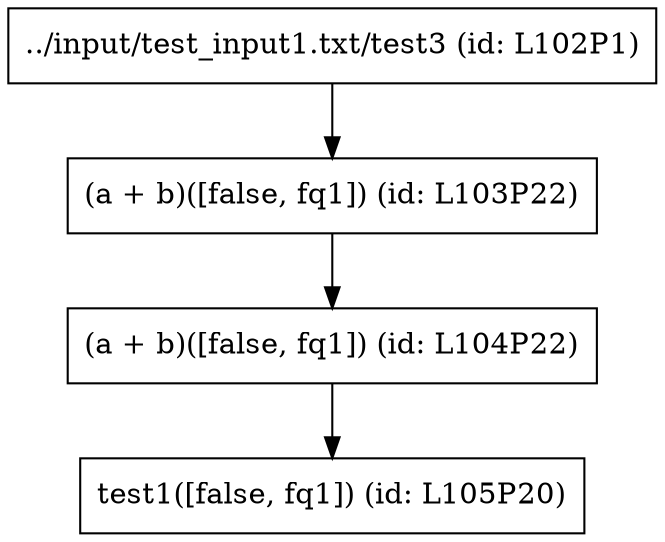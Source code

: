 digraph graphname {
"../input/test_input1.txt/test3 (id: L102P1)"[shape=box]
"(a + b)([false, fq1]) (id: L103P22)"[shape=box]
"../input/test_input1.txt/test3 (id: L102P1)" -> "(a + b)([false, fq1]) (id: L103P22)"[shape=box];
"(a + b)([false, fq1]) (id: L103P22)"[shape=box]
"(a + b)([false, fq1]) (id: L104P22)"[shape=box]
"(a + b)([false, fq1]) (id: L103P22)" -> "(a + b)([false, fq1]) (id: L104P22)"[shape=box];
"(a + b)([false, fq1]) (id: L104P22)"[shape=box]
"test1([false, fq1]) (id: L105P20)"[shape=box]
"(a + b)([false, fq1]) (id: L104P22)" -> "test1([false, fq1]) (id: L105P20)"[shape=box];
}